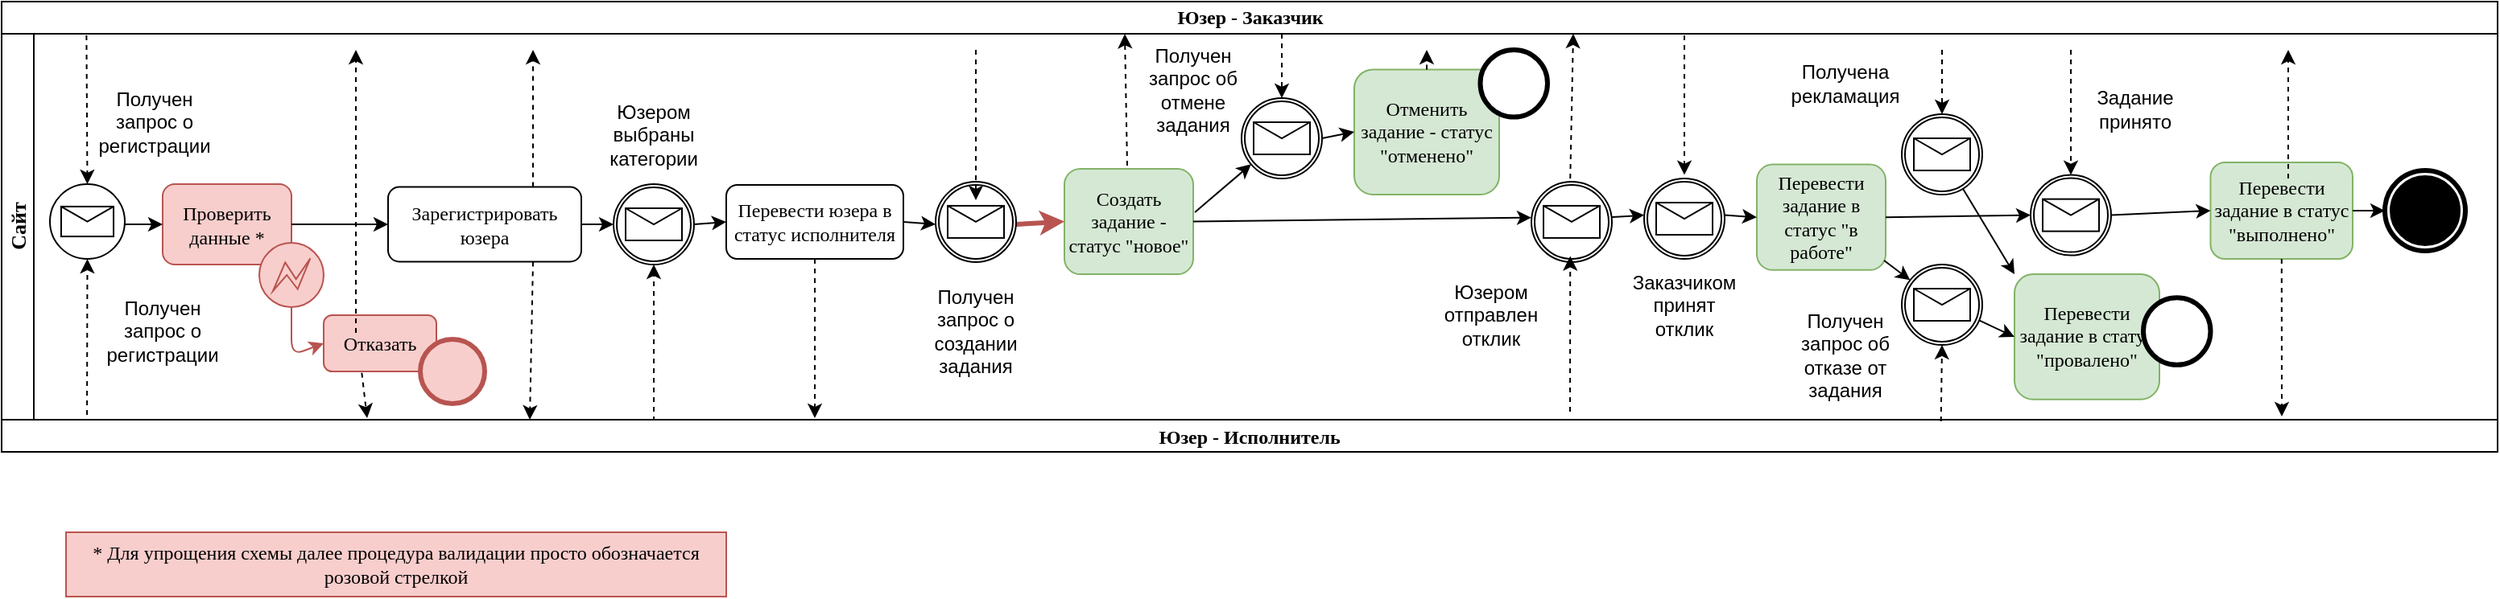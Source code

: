 <mxfile version="14.7.7" type="github">
  <diagram name="Page-1" id="c7488fd3-1785-93aa-aadb-54a6760d102a">
    <mxGraphModel dx="730" dy="316" grid="1" gridSize="10" guides="1" tooltips="1" connect="1" arrows="1" fold="1" page="1" pageScale="1" pageWidth="1100" pageHeight="850" background="none" math="0" shadow="0">
      <root>
        <mxCell id="0" />
        <mxCell id="1" parent="0" />
        <object label="&lt;font style=&quot;font-size: 12px&quot;&gt;Юзер - Заказчик&lt;/font&gt;" id="2b4e8129b02d487f-1">
          <mxCell style="swimlane;html=1;childLayout=stackLayout;horizontal=1;startSize=20;horizontalStack=0;rounded=0;shadow=0;labelBackgroundColor=none;strokeWidth=1;fontFamily=Verdana;fontSize=12;align=center;" parent="1" vertex="1">
            <mxGeometry x="150" y="40" width="1550" height="280" as="geometry" />
          </mxCell>
        </object>
        <mxCell id="h2x-6CI9Ihy8LsGusNlG-118" value="" style="endArrow=classic;html=1;dashed=1;fontSize=12;entryX=0.5;entryY=1;entryDx=0;entryDy=0;entryPerimeter=0;" parent="2b4e8129b02d487f-1" edge="1">
          <mxGeometry width="50" height="50" relative="1" as="geometry">
            <mxPoint x="405" y="267" as="sourcePoint" />
            <mxPoint x="405" y="163.5" as="targetPoint" />
          </mxGeometry>
        </mxCell>
        <mxCell id="h2x-6CI9Ihy8LsGusNlG-125" value="" style="endArrow=classic;html=1;dashed=1;fontSize=12;exitX=0.338;exitY=1.025;exitDx=0;exitDy=0;exitPerimeter=0;" parent="2b4e8129b02d487f-1" source="h2x-6CI9Ihy8LsGusNlG-116" edge="1">
          <mxGeometry width="50" height="50" relative="1" as="geometry">
            <mxPoint x="395" y="277" as="sourcePoint" />
            <mxPoint x="227" y="259" as="targetPoint" />
          </mxGeometry>
        </mxCell>
        <mxCell id="h2x-6CI9Ihy8LsGusNlG-90" value="" style="endArrow=classic;html=1;dashed=1;fontSize=12;entryX=0.5;entryY=1;entryDx=0;entryDy=0;entryPerimeter=0;" parent="2b4e8129b02d487f-1" target="h2x-6CI9Ihy8LsGusNlG-93" edge="1">
          <mxGeometry width="50" height="50" relative="1" as="geometry">
            <mxPoint x="53" y="269" as="sourcePoint" />
            <mxPoint x="55" y="173.5" as="targetPoint" />
          </mxGeometry>
        </mxCell>
        <mxCell id="2b4e8129b02d487f-2" value="&lt;div style=&quot;font-size: 13px&quot;&gt;&lt;font face=&quot;Verdana&quot;&gt;Сайт&lt;/font&gt;&lt;/div&gt;" style="swimlane;html=1;startSize=20;horizontal=0;fontSize=13;" parent="2b4e8129b02d487f-1" vertex="1">
          <mxGeometry y="20" width="1550" height="240" as="geometry">
            <mxRectangle y="20" width="680" height="20" as="alternateBounds" />
          </mxGeometry>
        </mxCell>
        <mxCell id="2b4e8129b02d487f-6" value="Проверить данные *" style="rounded=1;whiteSpace=wrap;html=1;shadow=0;labelBackgroundColor=none;strokeWidth=1;fontFamily=Verdana;fontSize=12;align=center;fillColor=#f8cecc;strokeColor=#b85450;" parent="2b4e8129b02d487f-2" vertex="1">
          <mxGeometry x="100" y="93.5" width="80" height="50" as="geometry" />
        </mxCell>
        <mxCell id="h2x-6CI9Ihy8LsGusNlG-75" value="Получен запрос о регистрации" style="text;html=1;strokeColor=none;fillColor=none;align=center;verticalAlign=middle;whiteSpace=wrap;rounded=0;fontSize=12;" parent="2b4e8129b02d487f-2" vertex="1">
          <mxGeometry x="70" y="30" width="50" height="50" as="geometry" />
        </mxCell>
        <mxCell id="h2x-6CI9Ihy8LsGusNlG-86" value="" style="endArrow=classic;html=1;fontSize=12;exitX=1;exitY=0.5;exitDx=0;exitDy=0;entryX=0;entryY=0.5;entryDx=0;entryDy=0;" parent="2b4e8129b02d487f-2" target="2b4e8129b02d487f-6" edge="1">
          <mxGeometry width="50" height="50" relative="1" as="geometry">
            <mxPoint x="70" y="118.5" as="sourcePoint" />
            <mxPoint x="370" y="130" as="targetPoint" />
          </mxGeometry>
        </mxCell>
        <mxCell id="h2x-6CI9Ihy8LsGusNlG-91" value="Получен запрос о регистрации" style="text;html=1;strokeColor=none;fillColor=none;align=center;verticalAlign=middle;whiteSpace=wrap;rounded=0;fontSize=12;" parent="2b4e8129b02d487f-2" vertex="1">
          <mxGeometry x="60" y="160" width="80" height="50" as="geometry" />
        </mxCell>
        <mxCell id="h2x-6CI9Ihy8LsGusNlG-94" value="" style="points=[[0.145,0.145,0],[0.5,0,0],[0.855,0.145,0],[1,0.5,0],[0.855,0.855,0],[0.5,1,0],[0.145,0.855,0],[0,0.5,0]];shape=mxgraph.bpmn.event;html=1;verticalLabelPosition=bottom;labelBackgroundColor=#ffffff;verticalAlign=top;align=center;perimeter=ellipsePerimeter;outlineConnect=0;aspect=fixed;outline=eventInt;symbol=error;fontSize=12;fillColor=#f8cecc;strokeColor=#b85450;" parent="2b4e8129b02d487f-2" vertex="1">
          <mxGeometry x="160" y="130" width="40" height="40" as="geometry" />
        </mxCell>
        <mxCell id="h2x-6CI9Ihy8LsGusNlG-96" value="" style="endArrow=classic;html=1;fontSize=12;exitX=1;exitY=0.5;exitDx=0;exitDy=0;entryX=0;entryY=0.5;entryDx=0;entryDy=0;" parent="2b4e8129b02d487f-2" source="2b4e8129b02d487f-6" target="h2x-6CI9Ihy8LsGusNlG-99" edge="1">
          <mxGeometry width="50" height="50" relative="1" as="geometry">
            <mxPoint x="80" y="128.5" as="sourcePoint" />
            <mxPoint x="210" y="118.5" as="targetPoint" />
          </mxGeometry>
        </mxCell>
        <mxCell id="h2x-6CI9Ihy8LsGusNlG-99" value="Зарегистрировать юзера" style="rounded=1;whiteSpace=wrap;html=1;shadow=0;labelBackgroundColor=none;strokeWidth=1;fontFamily=Verdana;fontSize=12;align=center;" parent="2b4e8129b02d487f-2" vertex="1">
          <mxGeometry x="240" y="95.25" width="120" height="46.5" as="geometry" />
        </mxCell>
        <mxCell id="h2x-6CI9Ihy8LsGusNlG-93" value="" style="points=[[0.145,0.145,0],[0.5,0,0],[0.855,0.145,0],[1,0.5,0],[0.855,0.855,0],[0.5,1,0],[0.145,0.855,0],[0,0.5,0]];shape=mxgraph.bpmn.event;html=1;verticalLabelPosition=bottom;labelBackgroundColor=#ffffff;verticalAlign=top;align=center;perimeter=ellipsePerimeter;outlineConnect=0;aspect=fixed;outline=standard;symbol=message;fontSize=12;" parent="2b4e8129b02d487f-2" vertex="1">
          <mxGeometry x="30" y="93.5" width="46.5" height="46.5" as="geometry" />
        </mxCell>
        <mxCell id="h2x-6CI9Ihy8LsGusNlG-110" value="" style="endArrow=classic;html=1;fontSize=12;exitX=0.5;exitY=1;exitDx=0;exitDy=0;entryX=0;entryY=0.5;entryDx=0;entryDy=0;exitPerimeter=0;fillColor=#f8cecc;strokeColor=#b85450;" parent="2b4e8129b02d487f-2" source="h2x-6CI9Ihy8LsGusNlG-94" target="h2x-6CI9Ihy8LsGusNlG-116" edge="1">
          <mxGeometry width="50" height="50" relative="1" as="geometry">
            <mxPoint x="80" y="128.5" as="sourcePoint" />
            <mxPoint x="210" y="195" as="targetPoint" />
            <Array as="points">
              <mxPoint x="180" y="200" />
            </Array>
          </mxGeometry>
        </mxCell>
        <mxCell id="h2x-6CI9Ihy8LsGusNlG-116" value="Отказать" style="rounded=1;whiteSpace=wrap;html=1;shadow=0;labelBackgroundColor=none;strokeWidth=1;fontFamily=Verdana;fontSize=12;align=center;fillColor=#f8cecc;strokeColor=#b85450;" parent="2b4e8129b02d487f-2" vertex="1">
          <mxGeometry x="200" y="175" width="70" height="35" as="geometry" />
        </mxCell>
        <mxCell id="h2x-6CI9Ihy8LsGusNlG-120" value="" style="endArrow=classic;html=1;fontSize=12;exitX=1;exitY=0.5;exitDx=0;exitDy=0;" parent="2b4e8129b02d487f-2" source="h2x-6CI9Ihy8LsGusNlG-99" edge="1">
          <mxGeometry width="50" height="50" relative="1" as="geometry">
            <mxPoint x="320" y="200" as="sourcePoint" />
            <mxPoint x="380" y="118.5" as="targetPoint" />
          </mxGeometry>
        </mxCell>
        <mxCell id="h2x-6CI9Ihy8LsGusNlG-121" value="Юзером выбраны категории" style="text;html=1;strokeColor=none;fillColor=none;align=center;verticalAlign=middle;whiteSpace=wrap;rounded=0;fontSize=12;" parent="2b4e8129b02d487f-2" vertex="1">
          <mxGeometry x="380" y="37.81" width="50" height="50" as="geometry" />
        </mxCell>
        <mxCell id="h2x-6CI9Ihy8LsGusNlG-122" value="Перевести юзера в статус исполнителя" style="rounded=1;whiteSpace=wrap;html=1;shadow=0;labelBackgroundColor=none;strokeWidth=1;fontFamily=Verdana;fontSize=12;align=center;" parent="2b4e8129b02d487f-2" vertex="1">
          <mxGeometry x="450" y="93.94" width="110" height="46.06" as="geometry" />
        </mxCell>
        <mxCell id="h2x-6CI9Ihy8LsGusNlG-123" value="" style="endArrow=classic;html=1;fontSize=12;exitX=1;exitY=0.5;exitDx=0;exitDy=0;exitPerimeter=0;entryX=0;entryY=0.5;entryDx=0;entryDy=0;" parent="2b4e8129b02d487f-2" target="h2x-6CI9Ihy8LsGusNlG-122" edge="1">
          <mxGeometry width="50" height="50" relative="1" as="geometry">
            <mxPoint x="430" y="118.5" as="sourcePoint" />
            <mxPoint x="370.004" y="125.454" as="targetPoint" />
          </mxGeometry>
        </mxCell>
        <mxCell id="h2x-6CI9Ihy8LsGusNlG-133" value="" style="points=[[0.145,0.145,0],[0.5,0,0],[0.855,0.145,0],[1,0.5,0],[0.855,0.855,0],[0.5,1,0],[0.145,0.855,0],[0,0.5,0]];shape=mxgraph.bpmn.event;html=1;verticalLabelPosition=bottom;labelBackgroundColor=#ffffff;verticalAlign=top;align=center;perimeter=ellipsePerimeter;outlineConnect=0;aspect=fixed;outline=end;symbol=terminate2;fontFamily=Verdana;fontSize=12;fillColor=#f8cecc;strokeColor=#b85450;" parent="2b4e8129b02d487f-2" vertex="1">
          <mxGeometry x="260" y="190" width="40" height="40" as="geometry" />
        </mxCell>
        <mxCell id="h2x-6CI9Ihy8LsGusNlG-135" value="" style="endArrow=classic;html=1;fontSize=12;exitX=1;exitY=0.5;exitDx=0;exitDy=0;entryX=0;entryY=0.5;entryDx=0;entryDy=0;entryPerimeter=0;" parent="2b4e8129b02d487f-2" source="h2x-6CI9Ihy8LsGusNlG-122" edge="1">
          <mxGeometry width="50" height="50" relative="1" as="geometry">
            <mxPoint x="460" y="126.75" as="sourcePoint" />
            <mxPoint x="580" y="118.5" as="targetPoint" />
          </mxGeometry>
        </mxCell>
        <mxCell id="h2x-6CI9Ihy8LsGusNlG-138" value="Получен запрос о создании задания" style="text;html=1;strokeColor=none;fillColor=none;align=center;verticalAlign=middle;whiteSpace=wrap;rounded=0;fontSize=12;" parent="2b4e8129b02d487f-2" vertex="1">
          <mxGeometry x="570" y="160" width="70" height="50" as="geometry" />
        </mxCell>
        <mxCell id="h2x-6CI9Ihy8LsGusNlG-142" value="Создать задание - статус &quot;новое&quot;" style="rounded=1;whiteSpace=wrap;html=1;shadow=0;labelBackgroundColor=none;strokeWidth=1;fontFamily=Verdana;fontSize=12;align=center;fillColor=#d5e8d4;strokeColor=#82b366;" parent="2b4e8129b02d487f-2" vertex="1">
          <mxGeometry x="660" y="83.94" width="80" height="65.62" as="geometry" />
        </mxCell>
        <mxCell id="h2x-6CI9Ihy8LsGusNlG-143" value="" style="endArrow=classic;html=1;fontSize=12;exitX=1;exitY=0.5;exitDx=0;exitDy=0;exitPerimeter=0;entryX=0;entryY=0.5;entryDx=0;entryDy=0;fillColor=#f8cecc;strokeColor=#b85450;strokeWidth=3;" parent="2b4e8129b02d487f-2" target="h2x-6CI9Ihy8LsGusNlG-142" edge="1">
          <mxGeometry width="50" height="50" relative="1" as="geometry">
            <mxPoint x="630" y="118.5" as="sourcePoint" />
            <mxPoint x="480" y="126.75" as="targetPoint" />
          </mxGeometry>
        </mxCell>
        <mxCell id="h2x-6CI9Ihy8LsGusNlG-147" value="Юзером отправлен отклик" style="text;html=1;strokeColor=none;fillColor=none;align=center;verticalAlign=middle;whiteSpace=wrap;rounded=0;fontSize=12;" parent="2b4e8129b02d487f-2" vertex="1">
          <mxGeometry x="900" y="149.56" width="50" height="50" as="geometry" />
        </mxCell>
        <mxCell id="h2x-6CI9Ihy8LsGusNlG-148" value="" style="endArrow=classic;html=1;fontSize=12;exitX=1.013;exitY=0.412;exitDx=0;exitDy=0;exitPerimeter=0;" parent="2b4e8129b02d487f-2" source="h2x-6CI9Ihy8LsGusNlG-142" edge="1">
          <mxGeometry width="50" height="50" relative="1" as="geometry">
            <mxPoint x="660" y="128.5" as="sourcePoint" />
            <mxPoint x="775.943" y="81.181" as="targetPoint" />
          </mxGeometry>
        </mxCell>
        <mxCell id="h2x-6CI9Ihy8LsGusNlG-151" value="" style="endArrow=classic;html=1;fontSize=12;exitX=1;exitY=0.5;exitDx=0;exitDy=0;exitPerimeter=0;entryX=0;entryY=0.5;entryDx=0;entryDy=0;entryPerimeter=0;" parent="2b4e8129b02d487f-2" edge="1">
          <mxGeometry width="50" height="50" relative="1" as="geometry">
            <mxPoint x="998.25" y="114.125" as="sourcePoint" />
            <mxPoint x="1020" y="112.81" as="targetPoint" />
          </mxGeometry>
        </mxCell>
        <mxCell id="h2x-6CI9Ihy8LsGusNlG-154" value="Заказчиком принят отклик" style="text;html=1;strokeColor=none;fillColor=none;align=center;verticalAlign=middle;whiteSpace=wrap;rounded=0;fontSize=12;" parent="2b4e8129b02d487f-2" vertex="1">
          <mxGeometry x="1020" y="143.5" width="50" height="50" as="geometry" />
        </mxCell>
        <mxCell id="h2x-6CI9Ihy8LsGusNlG-155" value="Перевести задание в статус &quot;в работе&quot;" style="rounded=1;whiteSpace=wrap;html=1;shadow=0;labelBackgroundColor=none;strokeWidth=1;fontFamily=Verdana;fontSize=12;align=center;fillColor=#d5e8d4;strokeColor=#82b366;" parent="2b4e8129b02d487f-2" vertex="1">
          <mxGeometry x="1090" y="81.31" width="80" height="65.62" as="geometry" />
        </mxCell>
        <mxCell id="h2x-6CI9Ihy8LsGusNlG-156" value="" style="endArrow=classic;html=1;fontSize=12;exitX=1;exitY=0.5;exitDx=0;exitDy=0;exitPerimeter=0;entryX=0;entryY=0.5;entryDx=0;entryDy=0;" parent="2b4e8129b02d487f-2" target="h2x-6CI9Ihy8LsGusNlG-155" edge="1">
          <mxGeometry width="50" height="50" relative="1" as="geometry">
            <mxPoint x="1070" y="112.81" as="sourcePoint" />
            <mxPoint x="840" y="125.44" as="targetPoint" />
          </mxGeometry>
        </mxCell>
        <mxCell id="h2x-6CI9Ihy8LsGusNlG-159" value="Получен запрос об отмене задания" style="text;html=1;strokeColor=none;fillColor=none;align=center;verticalAlign=middle;whiteSpace=wrap;rounded=0;fontSize=12;" parent="2b4e8129b02d487f-2" vertex="1">
          <mxGeometry x="710" y="10" width="60" height="50" as="geometry" />
        </mxCell>
        <mxCell id="h2x-6CI9Ihy8LsGusNlG-160" value="Отменить задание - статус &quot;отменено&quot;" style="rounded=1;whiteSpace=wrap;html=1;shadow=0;labelBackgroundColor=none;strokeWidth=1;fontFamily=Verdana;fontSize=12;align=center;fillColor=#d5e8d4;strokeColor=#82b366;" parent="2b4e8129b02d487f-2" vertex="1">
          <mxGeometry x="840" y="22.19" width="90" height="77.81" as="geometry" />
        </mxCell>
        <mxCell id="h2x-6CI9Ihy8LsGusNlG-161" value="" style="endArrow=classic;html=1;fontSize=12;exitX=1;exitY=0.5;exitDx=0;exitDy=0;exitPerimeter=0;" parent="2b4e8129b02d487f-2" edge="1">
          <mxGeometry width="50" height="50" relative="1" as="geometry">
            <mxPoint x="820" y="65" as="sourcePoint" />
            <mxPoint x="840" y="61" as="targetPoint" />
          </mxGeometry>
        </mxCell>
        <mxCell id="h2x-6CI9Ihy8LsGusNlG-163" value="" style="points=[[0.145,0.145,0],[0.5,0,0],[0.855,0.145,0],[1,0.5,0],[0.855,0.855,0],[0.5,1,0],[0.145,0.855,0],[0,0.5,0]];shape=mxgraph.bpmn.event;html=1;verticalLabelPosition=bottom;labelBackgroundColor=#ffffff;verticalAlign=top;align=center;perimeter=ellipsePerimeter;outlineConnect=0;aspect=fixed;outline=end;symbol=terminate2;fontFamily=Verdana;fontSize=12;" parent="2b4e8129b02d487f-2" vertex="1">
          <mxGeometry x="918.25" y="10" width="41.75" height="41.75" as="geometry" />
        </mxCell>
        <mxCell id="h2x-6CI9Ihy8LsGusNlG-164" value="" style="endArrow=classic;html=1;fontSize=12;exitX=1;exitY=0.5;exitDx=0;exitDy=0;" parent="2b4e8129b02d487f-2" source="h2x-6CI9Ihy8LsGusNlG-142" edge="1">
          <mxGeometry width="50" height="50" relative="1" as="geometry">
            <mxPoint x="750" y="150" as="sourcePoint" />
            <mxPoint x="950.001" y="114.331" as="targetPoint" />
          </mxGeometry>
        </mxCell>
        <mxCell id="h2x-6CI9Ihy8LsGusNlG-167" value="Получен запрос об отказе от задания" style="text;html=1;strokeColor=none;fillColor=none;align=center;verticalAlign=middle;whiteSpace=wrap;rounded=0;fontSize=12;" parent="2b4e8129b02d487f-2" vertex="1">
          <mxGeometry x="1110" y="175" width="70" height="50" as="geometry" />
        </mxCell>
        <mxCell id="h2x-6CI9Ihy8LsGusNlG-169" value="Перевести задание в статус &quot;провалено&quot;" style="rounded=1;whiteSpace=wrap;html=1;shadow=0;labelBackgroundColor=none;strokeWidth=1;fontFamily=Verdana;fontSize=12;align=center;fillColor=#d5e8d4;strokeColor=#82b366;" parent="2b4e8129b02d487f-2" vertex="1">
          <mxGeometry x="1250" y="149.56" width="90" height="77.81" as="geometry" />
        </mxCell>
        <mxCell id="h2x-6CI9Ihy8LsGusNlG-170" value="" style="points=[[0.145,0.145,0],[0.5,0,0],[0.855,0.145,0],[1,0.5,0],[0.855,0.855,0],[0.5,1,0],[0.145,0.855,0],[0,0.5,0]];shape=mxgraph.bpmn.event;html=1;verticalLabelPosition=bottom;labelBackgroundColor=#ffffff;verticalAlign=top;align=center;perimeter=ellipsePerimeter;outlineConnect=0;aspect=fixed;outline=end;symbol=terminate2;fontFamily=Verdana;fontSize=12;" parent="2b4e8129b02d487f-2" vertex="1">
          <mxGeometry x="1330" y="164.13" width="41.75" height="41.75" as="geometry" />
        </mxCell>
        <mxCell id="h2x-6CI9Ihy8LsGusNlG-171" value="" style="endArrow=classic;html=1;fontSize=12;entryX=0;entryY=0.5;entryDx=0;entryDy=0;" parent="2b4e8129b02d487f-2" target="h2x-6CI9Ihy8LsGusNlG-169" edge="1">
          <mxGeometry width="50" height="50" relative="1" as="geometry">
            <mxPoint x="1228.031" y="178.224" as="sourcePoint" />
            <mxPoint x="1100" y="124.12" as="targetPoint" />
          </mxGeometry>
        </mxCell>
        <mxCell id="h2x-6CI9Ihy8LsGusNlG-166" value="" style="endArrow=classic;html=1;fontSize=12;exitX=0.988;exitY=0.91;exitDx=0;exitDy=0;exitPerimeter=0;" parent="2b4e8129b02d487f-2" source="h2x-6CI9Ihy8LsGusNlG-155" edge="1">
          <mxGeometry width="50" height="50" relative="1" as="geometry">
            <mxPoint x="1170" y="115" as="sourcePoint" />
            <mxPoint x="1185.205" y="153.23" as="targetPoint" />
          </mxGeometry>
        </mxCell>
        <mxCell id="h2x-6CI9Ihy8LsGusNlG-177" value="" style="endArrow=classic;html=1;fontSize=12;entryX=0;entryY=0;entryDx=0;entryDy=0;" parent="2b4e8129b02d487f-2" target="h2x-6CI9Ihy8LsGusNlG-169" edge="1">
          <mxGeometry width="50" height="50" relative="1" as="geometry">
            <mxPoint x="1217.99" y="96.361" as="sourcePoint" />
            <mxPoint x="1260" y="198.465" as="targetPoint" />
          </mxGeometry>
        </mxCell>
        <mxCell id="dRT6t8CAFaWPUMTb3TAx-1" value="Получена рекламация" style="text;html=1;strokeColor=none;fillColor=none;align=center;verticalAlign=middle;whiteSpace=wrap;rounded=0;fontSize=12;" vertex="1" parent="2b4e8129b02d487f-2">
          <mxGeometry x="1110" y="5.88" width="70" height="50" as="geometry" />
        </mxCell>
        <mxCell id="dRT6t8CAFaWPUMTb3TAx-3" value="" style="endArrow=classic;html=1;fontSize=12;exitX=1;exitY=0.5;exitDx=0;exitDy=0;entryX=0;entryY=0.5;entryDx=0;entryDy=0;entryPerimeter=0;" edge="1" parent="2b4e8129b02d487f-2" source="h2x-6CI9Ihy8LsGusNlG-155">
          <mxGeometry width="50" height="50" relative="1" as="geometry">
            <mxPoint x="1008.25" y="124.125" as="sourcePoint" />
            <mxPoint x="1260" y="112.81" as="targetPoint" />
          </mxGeometry>
        </mxCell>
        <mxCell id="dRT6t8CAFaWPUMTb3TAx-5" value="Задание принято" style="text;html=1;strokeColor=none;fillColor=none;align=center;verticalAlign=middle;whiteSpace=wrap;rounded=0;fontSize=12;" vertex="1" parent="2b4e8129b02d487f-2">
          <mxGeometry x="1290" y="22.19" width="70" height="50" as="geometry" />
        </mxCell>
        <mxCell id="dRT6t8CAFaWPUMTb3TAx-6" value="Перевести задание в статус &quot;выполнено&quot;" style="rounded=1;whiteSpace=wrap;html=1;shadow=0;labelBackgroundColor=none;strokeWidth=1;fontFamily=Verdana;fontSize=12;align=center;fillColor=#d5e8d4;strokeColor=#82b366;" vertex="1" parent="2b4e8129b02d487f-2">
          <mxGeometry x="1371.75" y="80" width="88.25" height="60" as="geometry" />
        </mxCell>
        <mxCell id="dRT6t8CAFaWPUMTb3TAx-7" value="" style="endArrow=classic;html=1;fontSize=12;exitX=1;exitY=0.5;exitDx=0;exitDy=0;entryX=0;entryY=0.5;entryDx=0;entryDy=0;exitPerimeter=0;" edge="1" parent="2b4e8129b02d487f-2" target="dRT6t8CAFaWPUMTb3TAx-6">
          <mxGeometry width="50" height="50" relative="1" as="geometry">
            <mxPoint x="1310" y="112.81" as="sourcePoint" />
            <mxPoint x="1270" y="122.81" as="targetPoint" />
          </mxGeometry>
        </mxCell>
        <mxCell id="dRT6t8CAFaWPUMTb3TAx-10" value="" style="points=[[0.145,0.145,0],[0.5,0,0],[0.855,0.145,0],[1,0.5,0],[0.855,0.855,0],[0.5,1,0],[0.145,0.855,0],[0,0.5,0]];shape=mxgraph.bpmn.event;html=1;verticalLabelPosition=bottom;labelBackgroundColor=#ffffff;verticalAlign=top;align=center;perimeter=ellipsePerimeter;outlineConnect=0;aspect=fixed;outline=end;symbol=terminate;" vertex="1" parent="2b4e8129b02d487f-2">
          <mxGeometry x="1480" y="85" width="50" height="50" as="geometry" />
        </mxCell>
        <mxCell id="dRT6t8CAFaWPUMTb3TAx-11" value="" style="endArrow=classic;html=1;fontSize=12;exitX=1;exitY=0.5;exitDx=0;exitDy=0;entryX=0;entryY=0.5;entryDx=0;entryDy=0;entryPerimeter=0;" edge="1" parent="2b4e8129b02d487f-2" source="dRT6t8CAFaWPUMTb3TAx-6" target="dRT6t8CAFaWPUMTb3TAx-10">
          <mxGeometry width="50" height="50" relative="1" as="geometry">
            <mxPoint x="1180" y="124.12" as="sourcePoint" />
            <mxPoint x="1270" y="122.81" as="targetPoint" />
          </mxGeometry>
        </mxCell>
        <mxCell id="dRT6t8CAFaWPUMTb3TAx-12" value="" style="points=[[0.145,0.145,0],[0.5,0,0],[0.855,0.145,0],[1,0.5,0],[0.855,0.855,0],[0.5,1,0],[0.145,0.855,0],[0,0.5,0]];shape=mxgraph.bpmn.event;html=1;verticalLabelPosition=bottom;labelBackgroundColor=#ffffff;verticalAlign=top;align=center;perimeter=ellipsePerimeter;outlineConnect=0;aspect=fixed;outline=catching;symbol=message;" vertex="1" parent="2b4e8129b02d487f-2">
          <mxGeometry x="380" y="93.5" width="50" height="50" as="geometry" />
        </mxCell>
        <mxCell id="dRT6t8CAFaWPUMTb3TAx-14" value="" style="points=[[0.145,0.145,0],[0.5,0,0],[0.855,0.145,0],[1,0.5,0],[0.855,0.855,0],[0.5,1,0],[0.145,0.855,0],[0,0.5,0]];shape=mxgraph.bpmn.event;html=1;verticalLabelPosition=bottom;labelBackgroundColor=#ffffff;verticalAlign=top;align=center;perimeter=ellipsePerimeter;outlineConnect=0;aspect=fixed;outline=catching;symbol=message;" vertex="1" parent="2b4e8129b02d487f-2">
          <mxGeometry x="580" y="91.97" width="50" height="50" as="geometry" />
        </mxCell>
        <mxCell id="dRT6t8CAFaWPUMTb3TAx-15" value="" style="points=[[0.145,0.145,0],[0.5,0,0],[0.855,0.145,0],[1,0.5,0],[0.855,0.855,0],[0.5,1,0],[0.145,0.855,0],[0,0.5,0]];shape=mxgraph.bpmn.event;html=1;verticalLabelPosition=bottom;labelBackgroundColor=#ffffff;verticalAlign=top;align=center;perimeter=ellipsePerimeter;outlineConnect=0;aspect=fixed;outline=catching;symbol=message;" vertex="1" parent="2b4e8129b02d487f-2">
          <mxGeometry x="770" y="40" width="50" height="50" as="geometry" />
        </mxCell>
        <mxCell id="dRT6t8CAFaWPUMTb3TAx-16" value="" style="points=[[0.145,0.145,0],[0.5,0,0],[0.855,0.145,0],[1,0.5,0],[0.855,0.855,0],[0.5,1,0],[0.145,0.855,0],[0,0.5,0]];shape=mxgraph.bpmn.event;html=1;verticalLabelPosition=bottom;labelBackgroundColor=#ffffff;verticalAlign=top;align=center;perimeter=ellipsePerimeter;outlineConnect=0;aspect=fixed;outline=catching;symbol=message;" vertex="1" parent="2b4e8129b02d487f-2">
          <mxGeometry x="950" y="91.97" width="50" height="50" as="geometry" />
        </mxCell>
        <mxCell id="dRT6t8CAFaWPUMTb3TAx-18" value="" style="points=[[0.145,0.145,0],[0.5,0,0],[0.855,0.145,0],[1,0.5,0],[0.855,0.855,0],[0.5,1,0],[0.145,0.855,0],[0,0.5,0]];shape=mxgraph.bpmn.event;html=1;verticalLabelPosition=bottom;labelBackgroundColor=#ffffff;verticalAlign=top;align=center;perimeter=ellipsePerimeter;outlineConnect=0;aspect=fixed;outline=catching;symbol=message;" vertex="1" parent="2b4e8129b02d487f-2">
          <mxGeometry x="1180" y="143.5" width="50" height="50" as="geometry" />
        </mxCell>
        <mxCell id="dRT6t8CAFaWPUMTb3TAx-19" value="" style="points=[[0.145,0.145,0],[0.5,0,0],[0.855,0.145,0],[1,0.5,0],[0.855,0.855,0],[0.5,1,0],[0.145,0.855,0],[0,0.5,0]];shape=mxgraph.bpmn.event;html=1;verticalLabelPosition=bottom;labelBackgroundColor=#ffffff;verticalAlign=top;align=center;perimeter=ellipsePerimeter;outlineConnect=0;aspect=fixed;outline=catching;symbol=message;" vertex="1" parent="2b4e8129b02d487f-2">
          <mxGeometry x="1180" y="50" width="50" height="50" as="geometry" />
        </mxCell>
        <mxCell id="dRT6t8CAFaWPUMTb3TAx-20" value="" style="points=[[0.145,0.145,0],[0.5,0,0],[0.855,0.145,0],[1,0.5,0],[0.855,0.855,0],[0.5,1,0],[0.145,0.855,0],[0,0.5,0]];shape=mxgraph.bpmn.event;html=1;verticalLabelPosition=bottom;labelBackgroundColor=#ffffff;verticalAlign=top;align=center;perimeter=ellipsePerimeter;outlineConnect=0;aspect=fixed;outline=catching;symbol=message;" vertex="1" parent="2b4e8129b02d487f-2">
          <mxGeometry x="1260" y="87.81" width="50" height="50" as="geometry" />
        </mxCell>
        <mxCell id="h2x-6CI9Ihy8LsGusNlG-72" value="Юзер - Исполнитель" style="swimlane;fontSize=12;startSize=23;fontFamily=Verdana;" parent="2b4e8129b02d487f-1" vertex="1">
          <mxGeometry y="260" width="1550" height="20" as="geometry" />
        </mxCell>
        <mxCell id="h2x-6CI9Ihy8LsGusNlG-129" value="" style="endArrow=classic;html=1;dashed=1;fontSize=12;exitX=0.75;exitY=1;exitDx=0;exitDy=0;" parent="2b4e8129b02d487f-1" source="h2x-6CI9Ihy8LsGusNlG-99" edge="1">
          <mxGeometry width="50" height="50" relative="1" as="geometry">
            <mxPoint x="300" y="160" as="sourcePoint" />
            <mxPoint x="328" y="260" as="targetPoint" />
          </mxGeometry>
        </mxCell>
        <mxCell id="h2x-6CI9Ihy8LsGusNlG-131" value="" style="endArrow=classic;html=1;dashed=1;fontSize=12;exitX=0.5;exitY=1;exitDx=0;exitDy=0;" parent="2b4e8129b02d487f-1" source="h2x-6CI9Ihy8LsGusNlG-122" edge="1">
          <mxGeometry width="50" height="50" relative="1" as="geometry">
            <mxPoint x="310" y="170" as="sourcePoint" />
            <mxPoint x="505" y="259" as="targetPoint" />
          </mxGeometry>
        </mxCell>
        <mxCell id="h2x-6CI9Ihy8LsGusNlG-144" value="" style="endArrow=classic;html=1;dashed=1;fontSize=12;entryX=0.45;entryY=0.072;entryDx=0;entryDy=0;entryPerimeter=0;" parent="2b4e8129b02d487f-1" target="2b4e8129b02d487f-1" edge="1">
          <mxGeometry width="50" height="50" relative="1" as="geometry">
            <mxPoint x="699" y="102" as="sourcePoint" />
            <mxPoint x="713" y="30" as="targetPoint" />
          </mxGeometry>
        </mxCell>
        <mxCell id="h2x-6CI9Ihy8LsGusNlG-150" value="" style="endArrow=classic;html=1;dashed=1;fontSize=12;entryX=0.5;entryY=0;entryDx=0;entryDy=0;entryPerimeter=0;" parent="2b4e8129b02d487f-1" edge="1">
          <mxGeometry width="50" height="50" relative="1" as="geometry">
            <mxPoint x="1045" y="21" as="sourcePoint" />
            <mxPoint x="1045" y="107.81" as="targetPoint" />
          </mxGeometry>
        </mxCell>
        <mxCell id="h2x-6CI9Ihy8LsGusNlG-146" value="" style="endArrow=classic;html=1;dashed=1;fontSize=12;entryX=0.5;entryY=1;entryDx=0;entryDy=0;entryPerimeter=0;" parent="2b4e8129b02d487f-1" edge="1">
          <mxGeometry width="50" height="50" relative="1" as="geometry">
            <mxPoint x="974" y="255" as="sourcePoint" />
            <mxPoint x="974.125" y="158.25" as="targetPoint" />
          </mxGeometry>
        </mxCell>
        <mxCell id="h2x-6CI9Ihy8LsGusNlG-152" value="" style="endArrow=classic;html=1;dashed=1;fontSize=12;exitX=0.5;exitY=0;exitDx=0;exitDy=0;exitPerimeter=0;" parent="2b4e8129b02d487f-1" edge="1">
          <mxGeometry width="50" height="50" relative="1" as="geometry">
            <mxPoint x="974.125" y="110" as="sourcePoint" />
            <mxPoint x="976" y="20" as="targetPoint" />
          </mxGeometry>
        </mxCell>
        <mxCell id="h2x-6CI9Ihy8LsGusNlG-158" value="" style="endArrow=classic;html=1;dashed=1;fontSize=12;entryX=0.5;entryY=0;entryDx=0;entryDy=0;entryPerimeter=0;" parent="2b4e8129b02d487f-1" edge="1">
          <mxGeometry width="50" height="50" relative="1" as="geometry">
            <mxPoint x="795" y="20" as="sourcePoint" />
            <mxPoint x="795" y="60" as="targetPoint" />
          </mxGeometry>
        </mxCell>
        <mxCell id="h2x-6CI9Ihy8LsGusNlG-168" value="" style="endArrow=classic;html=1;dashed=1;fontSize=12;entryX=0.5;entryY=1;entryDx=0;entryDy=0;entryPerimeter=0;exitX=0.777;exitY=0.05;exitDx=0;exitDy=0;exitPerimeter=0;" parent="2b4e8129b02d487f-1" source="h2x-6CI9Ihy8LsGusNlG-72" edge="1">
          <mxGeometry width="50" height="50" relative="1" as="geometry">
            <mxPoint x="984.31" y="270" as="sourcePoint" />
            <mxPoint x="1205" y="213.5" as="targetPoint" />
          </mxGeometry>
        </mxCell>
        <mxCell id="dRT6t8CAFaWPUMTb3TAx-9" value="" style="endArrow=classic;html=1;dashed=1;fontSize=12;" edge="1" parent="2b4e8129b02d487f-1" source="dRT6t8CAFaWPUMTb3TAx-6">
          <mxGeometry width="50" height="50" relative="1" as="geometry">
            <mxPoint x="1055" y="31" as="sourcePoint" />
            <mxPoint x="1416" y="258" as="targetPoint" />
          </mxGeometry>
        </mxCell>
        <mxCell id="dRT6t8CAFaWPUMTb3TAx-21" value="" style="endArrow=classic;html=1;dashed=1;fontSize=12;entryX=0.5;entryY=0;entryDx=0;entryDy=0;entryPerimeter=0;exitX=0.034;exitY=0.075;exitDx=0;exitDy=0;exitPerimeter=0;" edge="1" parent="2b4e8129b02d487f-1" source="2b4e8129b02d487f-1" target="h2x-6CI9Ihy8LsGusNlG-93">
          <mxGeometry width="50" height="50" relative="1" as="geometry">
            <mxPoint x="63" y="279" as="sourcePoint" />
            <mxPoint x="63.25" y="170" as="targetPoint" />
          </mxGeometry>
        </mxCell>
        <mxCell id="h2x-6CI9Ihy8LsGusNlG-127" value="" style="endArrow=classic;html=1;dashed=1;fontSize=12;" parent="1" edge="1">
          <mxGeometry width="50" height="50" relative="1" as="geometry">
            <mxPoint x="370" y="246" as="sourcePoint" />
            <mxPoint x="370" y="70" as="targetPoint" />
          </mxGeometry>
        </mxCell>
        <mxCell id="h2x-6CI9Ihy8LsGusNlG-128" value="" style="endArrow=classic;html=1;dashed=1;fontSize=12;exitX=0.75;exitY=0;exitDx=0;exitDy=0;" parent="1" source="h2x-6CI9Ihy8LsGusNlG-99" edge="1">
          <mxGeometry width="50" height="50" relative="1" as="geometry">
            <mxPoint x="380" y="256" as="sourcePoint" />
            <mxPoint x="480" y="70" as="targetPoint" />
          </mxGeometry>
        </mxCell>
        <mxCell id="h2x-6CI9Ihy8LsGusNlG-136" value="" style="endArrow=classic;html=1;dashed=1;fontSize=12;entryX=0.5;entryY=0;entryDx=0;entryDy=0;entryPerimeter=0;" parent="1" edge="1">
          <mxGeometry width="50" height="50" relative="1" as="geometry">
            <mxPoint x="755" y="70" as="sourcePoint" />
            <mxPoint x="755" y="163.5" as="targetPoint" />
          </mxGeometry>
        </mxCell>
        <mxCell id="h2x-6CI9Ihy8LsGusNlG-141" value="* Для упрощения схемы далее процедура валидации просто обозначается розовой стрелкой" style="text;html=1;strokeColor=#b85450;fillColor=#f8cecc;align=center;verticalAlign=middle;whiteSpace=wrap;rounded=0;fontFamily=Verdana;fontSize=12;" parent="1" vertex="1">
          <mxGeometry x="190" y="370" width="410" height="40" as="geometry" />
        </mxCell>
        <mxCell id="h2x-6CI9Ihy8LsGusNlG-162" value="" style="endArrow=classic;html=1;dashed=1;fontSize=12;exitX=0.5;exitY=0;exitDx=0;exitDy=0;" parent="1" source="h2x-6CI9Ihy8LsGusNlG-160" edge="1">
          <mxGeometry width="50" height="50" relative="1" as="geometry">
            <mxPoint x="859" y="162" as="sourcePoint" />
            <mxPoint x="1035" y="70" as="targetPoint" />
          </mxGeometry>
        </mxCell>
        <mxCell id="h2x-6CI9Ihy8LsGusNlG-176" value="" style="endArrow=classic;html=1;dashed=1;fontSize=12;entryX=0.5;entryY=0;entryDx=0;entryDy=0;entryPerimeter=0;" parent="1" edge="1">
          <mxGeometry width="50" height="50" relative="1" as="geometry">
            <mxPoint x="1355" y="70" as="sourcePoint" />
            <mxPoint x="1355" y="110" as="targetPoint" />
          </mxGeometry>
        </mxCell>
        <mxCell id="dRT6t8CAFaWPUMTb3TAx-4" value="" style="endArrow=classic;html=1;dashed=1;fontSize=12;entryX=0.5;entryY=0;entryDx=0;entryDy=0;entryPerimeter=0;" edge="1" parent="1">
          <mxGeometry width="50" height="50" relative="1" as="geometry">
            <mxPoint x="1435" y="70" as="sourcePoint" />
            <mxPoint x="1435" y="147.81" as="targetPoint" />
          </mxGeometry>
        </mxCell>
        <mxCell id="dRT6t8CAFaWPUMTb3TAx-8" value="" style="endArrow=classic;html=1;dashed=1;fontSize=12;" edge="1" parent="1">
          <mxGeometry width="50" height="50" relative="1" as="geometry">
            <mxPoint x="1570" y="150" as="sourcePoint" />
            <mxPoint x="1570" y="70" as="targetPoint" />
          </mxGeometry>
        </mxCell>
        <mxCell id="dRT6t8CAFaWPUMTb3TAx-17" value="" style="points=[[0.145,0.145,0],[0.5,0,0],[0.855,0.145,0],[1,0.5,0],[0.855,0.855,0],[0.5,1,0],[0.145,0.855,0],[0,0.5,0]];shape=mxgraph.bpmn.event;html=1;verticalLabelPosition=bottom;labelBackgroundColor=#ffffff;verticalAlign=top;align=center;perimeter=ellipsePerimeter;outlineConnect=0;aspect=fixed;outline=catching;symbol=message;" vertex="1" parent="1">
          <mxGeometry x="1170" y="150" width="50" height="50" as="geometry" />
        </mxCell>
      </root>
    </mxGraphModel>
  </diagram>
</mxfile>
